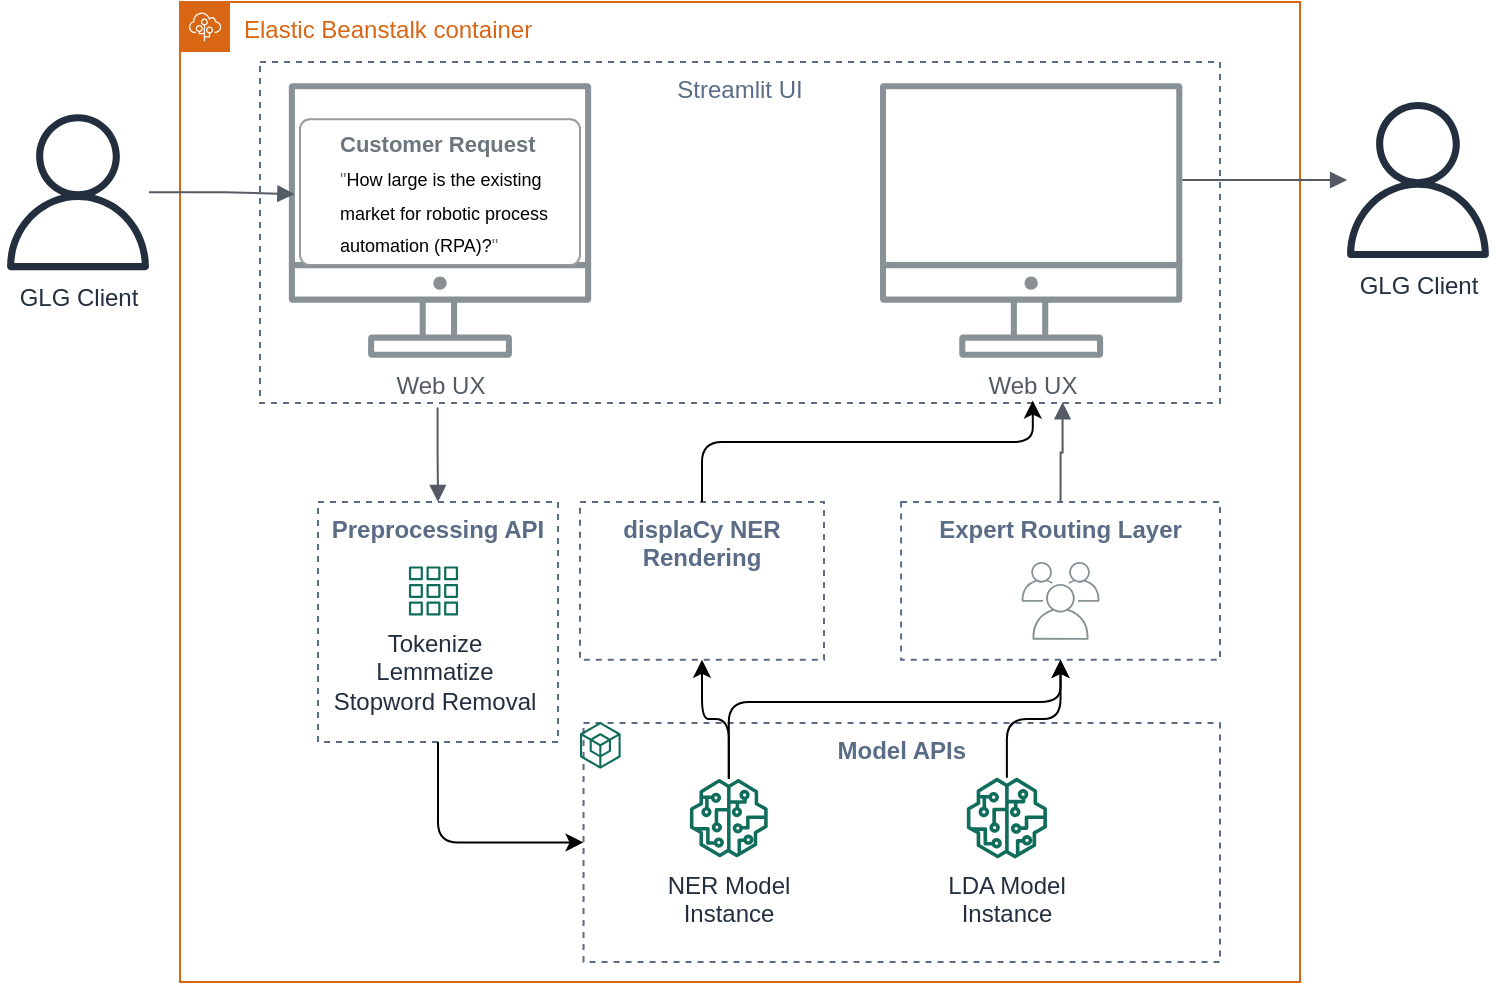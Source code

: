 <mxfile version="14.9.6" type="device"><diagram id="Ht1M8jgEwFfnCIfOTk4-" name="Page-1"><mxGraphModel dx="1722" dy="1054" grid="1" gridSize="10" guides="1" tooltips="1" connect="1" arrows="1" fold="1" page="1" pageScale="1" pageWidth="1169" pageHeight="827" math="0" shadow="0"><root><mxCell id="0"/><mxCell id="1" parent="0"/><mxCell id="61ysUiwaNNeM4--lP0ic-5" value="Elastic Beanstalk container" style="points=[[0,0],[0.25,0],[0.5,0],[0.75,0],[1,0],[1,0.25],[1,0.5],[1,0.75],[1,1],[0.75,1],[0.5,1],[0.25,1],[0,1],[0,0.75],[0,0.5],[0,0.25]];outlineConnect=0;gradientColor=none;html=1;whiteSpace=wrap;fontSize=12;fontStyle=0;shape=mxgraph.aws4.group;grIcon=mxgraph.aws4.group_elastic_beanstalk;strokeColor=#D86613;fillColor=none;verticalAlign=top;align=left;spacingLeft=30;fontColor=#D86613;dashed=0;" vertex="1" parent="1"><mxGeometry x="400" y="230" width="560" height="490" as="geometry"/></mxCell><mxCell id="61ysUiwaNNeM4--lP0ic-110" value="Preprocessing API" style="fillColor=none;strokeColor=#5A6C86;dashed=1;verticalAlign=top;fontStyle=1;fontColor=#5A6C86;" vertex="1" parent="1"><mxGeometry x="469" y="480" width="120" height="120" as="geometry"/></mxCell><mxCell id="61ysUiwaNNeM4--lP0ic-15" value="GLG Client" style="outlineConnect=0;fontColor=#232F3E;gradientColor=none;fillColor=#232F3E;strokeColor=none;dashed=0;verticalLabelPosition=bottom;verticalAlign=top;align=center;html=1;fontSize=12;fontStyle=0;aspect=fixed;pointerEvents=1;shape=mxgraph.aws4.user;" vertex="1" parent="1"><mxGeometry x="310" y="286.08" width="78" height="78" as="geometry"/></mxCell><mxCell id="61ysUiwaNNeM4--lP0ic-112" value="" style="group" vertex="1" connectable="0" parent="1"><mxGeometry x="440" y="260" width="480" height="170.5" as="geometry"/></mxCell><mxCell id="61ysUiwaNNeM4--lP0ic-24" value="Streamlit UI" style="fillColor=none;strokeColor=#5A6C86;dashed=1;verticalAlign=top;fontStyle=0;fontColor=#5A6C86;" vertex="1" parent="61ysUiwaNNeM4--lP0ic-112"><mxGeometry width="480" height="170.5" as="geometry"/></mxCell><mxCell id="61ysUiwaNNeM4--lP0ic-12" value="Web UX" style="outlineConnect=0;gradientColor=none;fontColor=#545B64;strokeColor=none;fillColor=#879196;dashed=0;verticalLabelPosition=bottom;verticalAlign=top;align=center;html=1;fontSize=12;fontStyle=0;aspect=fixed;shape=mxgraph.aws4.illustration_desktop;pointerEvents=1" vertex="1" parent="61ysUiwaNNeM4--lP0ic-112"><mxGeometry x="14.42" y="10.47" width="151.16" height="137.55" as="geometry"/></mxCell><mxCell id="61ysUiwaNNeM4--lP0ic-127" value="&lt;b&gt;&lt;font style=&quot;font-size: 11px&quot;&gt;Customer Request&lt;/font&gt;&lt;/b&gt;&lt;br style=&quot;font-size: 14px&quot;&gt;&lt;font style=&quot;font-size: 9px&quot;&gt;&quot;&lt;span id=&quot;docs-internal-guid-16c1636a-7fff-ee32-25fa-88799168cde6&quot;&gt;&lt;span style=&quot;color: rgb(0 , 0 , 0) ; background-color: transparent ; vertical-align: baseline&quot;&gt;How large is the existing market for robotic process automation (RPA)?&lt;/span&gt;&lt;/span&gt;&quot;&lt;/font&gt;" style="html=1;shadow=0;dashed=0;shape=mxgraph.bootstrap.rrect;rSize=5;strokeColor=#999999;strokeWidth=1;fillColor=#FFFFFF;fontColor=#6C767D;whiteSpace=wrap;align=left;verticalAlign=middle;spacingLeft=10;fontSize=14;spacing=10;" vertex="1" parent="61ysUiwaNNeM4--lP0ic-112"><mxGeometry x="20" y="28.61" width="140" height="72.94" as="geometry"/></mxCell><mxCell id="61ysUiwaNNeM4--lP0ic-128" value="Web UX" style="outlineConnect=0;gradientColor=none;fontColor=#545B64;strokeColor=none;fillColor=#879196;dashed=0;verticalLabelPosition=bottom;verticalAlign=top;align=center;html=1;fontSize=12;fontStyle=0;aspect=fixed;shape=mxgraph.aws4.illustration_desktop;pointerEvents=1" vertex="1" parent="61ysUiwaNNeM4--lP0ic-112"><mxGeometry x="310" y="10.47" width="151.16" height="137.55" as="geometry"/></mxCell><mxCell id="61ysUiwaNNeM4--lP0ic-115" value="displaCy NER&#10;Rendering" style="fillColor=none;strokeColor=#5A6C86;dashed=1;verticalAlign=top;fontStyle=1;fontColor=#5A6C86;" vertex="1" parent="1"><mxGeometry x="600" y="480" width="122" height="78.91" as="geometry"/></mxCell><mxCell id="61ysUiwaNNeM4--lP0ic-118" value="" style="group" vertex="1" connectable="0" parent="1"><mxGeometry x="600" y="590" width="320" height="120" as="geometry"/></mxCell><mxCell id="61ysUiwaNNeM4--lP0ic-17" value="Model APIs" style="fillColor=none;strokeColor=#5A6C86;dashed=1;verticalAlign=top;fontStyle=1;fontColor=#5A6C86;" vertex="1" parent="61ysUiwaNNeM4--lP0ic-118"><mxGeometry x="1.768" y="0.452" width="318.232" height="119.548" as="geometry"/></mxCell><mxCell id="61ysUiwaNNeM4--lP0ic-19" value="" style="outlineConnect=0;fontColor=#232F3E;gradientColor=none;strokeColor=none;dashed=0;verticalLabelPosition=bottom;verticalAlign=top;align=center;html=1;fontSize=12;fontStyle=0;aspect=fixed;pointerEvents=1;shape=mxgraph.aws4.external_sdk;labelBackgroundColor=none;fillColor=#116D5B;" vertex="1" parent="61ysUiwaNNeM4--lP0ic-118"><mxGeometry width="20.331" height="23.319" as="geometry"/></mxCell><mxCell id="61ysUiwaNNeM4--lP0ic-29" value="NER Model&lt;br&gt;Instance" style="outlineConnect=0;fontColor=#232F3E;gradientColor=none;fillColor=#116D5B;strokeColor=none;dashed=0;verticalLabelPosition=bottom;verticalAlign=top;align=center;html=1;fontSize=12;fontStyle=0;aspect=fixed;pointerEvents=1;shape=mxgraph.aws4.sagemaker_model;" vertex="1" parent="61ysUiwaNNeM4--lP0ic-118"><mxGeometry x="54.807" y="28.455" width="39.196" height="39.196" as="geometry"/></mxCell><mxCell id="61ysUiwaNNeM4--lP0ic-102" value="LDA Model&lt;br&gt;Instance" style="outlineConnect=0;fontColor=#232F3E;gradientColor=none;fillColor=#116D5B;strokeColor=none;dashed=0;verticalLabelPosition=bottom;verticalAlign=top;align=center;html=1;fontSize=12;fontStyle=0;aspect=fixed;pointerEvents=1;shape=mxgraph.aws4.sagemaker_model;" vertex="1" parent="61ysUiwaNNeM4--lP0ic-118"><mxGeometry x="193.26" y="27.859" width="40.371" height="40.371" as="geometry"/></mxCell><mxCell id="61ysUiwaNNeM4--lP0ic-121" value="" style="group" vertex="1" connectable="0" parent="1"><mxGeometry x="469" y="480" width="120" height="120" as="geometry"/></mxCell><mxCell id="61ysUiwaNNeM4--lP0ic-109" value="Tokenize&lt;br&gt;Lemmatize&lt;br&gt;Stopword Removal" style="outlineConnect=0;fontColor=#232F3E;gradientColor=none;strokeColor=none;dashed=0;verticalLabelPosition=bottom;verticalAlign=top;align=center;html=1;fontSize=12;fontStyle=0;aspect=fixed;pointerEvents=1;shape=mxgraph.aws4.instances_2;fillColor=#116D5B;" vertex="1" parent="61ysUiwaNNeM4--lP0ic-121"><mxGeometry x="45.465" y="32.19" width="24.562" height="24.562" as="geometry"/></mxCell><mxCell id="61ysUiwaNNeM4--lP0ic-111" value="Expert Routing Layer" style="fillColor=none;strokeColor=#5A6C86;dashed=1;verticalAlign=top;fontStyle=1;fontColor=#5A6C86;" vertex="1" parent="1"><mxGeometry x="760.54" y="480" width="159.46" height="78.91" as="geometry"/></mxCell><mxCell id="61ysUiwaNNeM4--lP0ic-13" value="" style="outlineConnect=0;gradientColor=none;fontColor=#545B64;strokeColor=none;fillColor=#879196;dashed=0;verticalLabelPosition=bottom;verticalAlign=top;align=center;html=1;fontSize=12;fontStyle=0;aspect=fixed;shape=mxgraph.aws4.illustration_users;pointerEvents=1" vertex="1" parent="1"><mxGeometry x="820.814" y="509.995" width="38.92" height="38.92" as="geometry"/></mxCell><mxCell id="61ysUiwaNNeM4--lP0ic-130" value="" style="edgeStyle=orthogonalEdgeStyle;html=1;endArrow=block;elbow=vertical;startArrow=none;endFill=1;strokeColor=#545B64;rounded=0;entryX=-0.02;entryY=0.513;entryDx=0;entryDy=0;entryPerimeter=0;" edge="1" parent="1" source="61ysUiwaNNeM4--lP0ic-15" target="61ysUiwaNNeM4--lP0ic-127"><mxGeometry width="100" relative="1" as="geometry"><mxPoint x="350" y="330.5" as="sourcePoint"/><mxPoint x="450" y="330.5" as="targetPoint"/></mxGeometry></mxCell><mxCell id="61ysUiwaNNeM4--lP0ic-131" value="" style="edgeStyle=orthogonalEdgeStyle;html=1;endArrow=block;elbow=vertical;startArrow=none;endFill=1;strokeColor=#545B64;rounded=0;exitX=0.185;exitY=1.013;exitDx=0;exitDy=0;exitPerimeter=0;entryX=0.5;entryY=0;entryDx=0;entryDy=0;" edge="1" parent="1" source="61ysUiwaNNeM4--lP0ic-24" target="61ysUiwaNNeM4--lP0ic-110"><mxGeometry width="100" relative="1" as="geometry"><mxPoint x="490" y="360" as="sourcePoint"/><mxPoint x="590" y="360" as="targetPoint"/></mxGeometry></mxCell><mxCell id="61ysUiwaNNeM4--lP0ic-133" value="" style="edgeStyle=segmentEdgeStyle;endArrow=classic;html=1;exitX=0.5;exitY=1;exitDx=0;exitDy=0;entryX=0;entryY=0.5;entryDx=0;entryDy=0;" edge="1" parent="1" source="61ysUiwaNNeM4--lP0ic-110" target="61ysUiwaNNeM4--lP0ic-17"><mxGeometry width="50" height="50" relative="1" as="geometry"><mxPoint x="640" y="630" as="sourcePoint"/><mxPoint x="690" y="580" as="targetPoint"/><Array as="points"><mxPoint x="529" y="650"/></Array></mxGeometry></mxCell><mxCell id="61ysUiwaNNeM4--lP0ic-135" value="" style="edgeStyle=elbowEdgeStyle;elbow=vertical;endArrow=classic;html=1;entryX=0.5;entryY=1;entryDx=0;entryDy=0;" edge="1" parent="1" source="61ysUiwaNNeM4--lP0ic-29" target="61ysUiwaNNeM4--lP0ic-111"><mxGeometry width="50" height="50" relative="1" as="geometry"><mxPoint x="640" y="630" as="sourcePoint"/><mxPoint x="690" y="580" as="targetPoint"/><Array as="points"><mxPoint x="760" y="580"/></Array></mxGeometry></mxCell><mxCell id="61ysUiwaNNeM4--lP0ic-137" value="" style="edgeStyle=elbowEdgeStyle;elbow=vertical;endArrow=classic;html=1;entryX=0.5;entryY=1;entryDx=0;entryDy=0;" edge="1" parent="1" source="61ysUiwaNNeM4--lP0ic-102" target="61ysUiwaNNeM4--lP0ic-111"><mxGeometry width="50" height="50" relative="1" as="geometry"><mxPoint x="200" y="610" as="sourcePoint"/><mxPoint x="250" y="560" as="targetPoint"/></mxGeometry></mxCell><mxCell id="61ysUiwaNNeM4--lP0ic-138" value="" style="edgeStyle=elbowEdgeStyle;elbow=vertical;endArrow=classic;html=1;entryX=0.5;entryY=1;entryDx=0;entryDy=0;" edge="1" parent="1" source="61ysUiwaNNeM4--lP0ic-29" target="61ysUiwaNNeM4--lP0ic-115"><mxGeometry width="50" height="50" relative="1" as="geometry"><mxPoint x="150" y="640" as="sourcePoint"/><mxPoint x="200" y="590" as="targetPoint"/></mxGeometry></mxCell><mxCell id="61ysUiwaNNeM4--lP0ic-141" value="" style="edgeStyle=elbowEdgeStyle;elbow=vertical;endArrow=classic;html=1;exitX=0.5;exitY=0;exitDx=0;exitDy=0;entryX=0.805;entryY=0.993;entryDx=0;entryDy=0;entryPerimeter=0;" edge="1" parent="1" source="61ysUiwaNNeM4--lP0ic-115" target="61ysUiwaNNeM4--lP0ic-24"><mxGeometry width="50" height="50" relative="1" as="geometry"><mxPoint x="655" y="460" as="sourcePoint"/><mxPoint x="705" y="410" as="targetPoint"/><Array as="points"><mxPoint x="750" y="450"/></Array></mxGeometry></mxCell><mxCell id="61ysUiwaNNeM4--lP0ic-142" value="" style="edgeStyle=orthogonalEdgeStyle;html=1;endArrow=block;elbow=vertical;startArrow=none;endFill=1;strokeColor=#545B64;rounded=0;exitX=0.5;exitY=0;exitDx=0;exitDy=0;entryX=0.836;entryY=0.998;entryDx=0;entryDy=0;entryPerimeter=0;" edge="1" parent="1" source="61ysUiwaNNeM4--lP0ic-111" target="61ysUiwaNNeM4--lP0ic-24"><mxGeometry width="100" relative="1" as="geometry"><mxPoint x="920" y="413" as="sourcePoint"/><mxPoint x="1020" y="413" as="targetPoint"/></mxGeometry></mxCell><mxCell id="61ysUiwaNNeM4--lP0ic-143" value="GLG Client" style="outlineConnect=0;fontColor=#232F3E;gradientColor=none;fillColor=#232F3E;strokeColor=none;dashed=0;verticalLabelPosition=bottom;verticalAlign=top;align=center;html=1;fontSize=12;fontStyle=0;aspect=fixed;pointerEvents=1;shape=mxgraph.aws4.user;" vertex="1" parent="1"><mxGeometry x="980" y="280.0" width="78" height="78" as="geometry"/></mxCell><mxCell id="61ysUiwaNNeM4--lP0ic-144" value="" style="edgeStyle=orthogonalEdgeStyle;html=1;endArrow=block;elbow=vertical;startArrow=none;endFill=1;strokeColor=#545B64;rounded=0;" edge="1" parent="1" source="61ysUiwaNNeM4--lP0ic-128" target="61ysUiwaNNeM4--lP0ic-143"><mxGeometry width="100" relative="1" as="geometry"><mxPoint x="990" y="210" as="sourcePoint"/><mxPoint x="1090" y="210" as="targetPoint"/><Array as="points"><mxPoint x="920" y="319"/><mxPoint x="920" y="319"/></Array></mxGeometry></mxCell></root></mxGraphModel></diagram></mxfile>